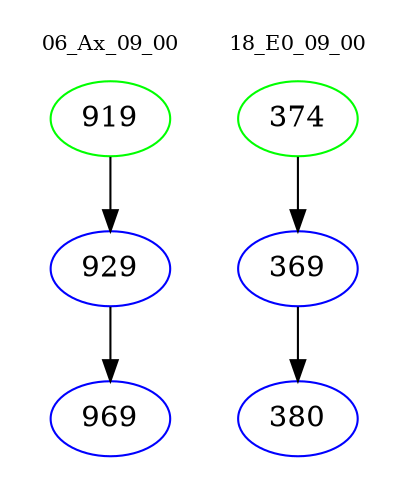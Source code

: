 digraph{
subgraph cluster_0 {
color = white
label = "06_Ax_09_00";
fontsize=10;
T0_919 [label="919", color="green"]
T0_919 -> T0_929 [color="black"]
T0_929 [label="929", color="blue"]
T0_929 -> T0_969 [color="black"]
T0_969 [label="969", color="blue"]
}
subgraph cluster_1 {
color = white
label = "18_E0_09_00";
fontsize=10;
T1_374 [label="374", color="green"]
T1_374 -> T1_369 [color="black"]
T1_369 [label="369", color="blue"]
T1_369 -> T1_380 [color="black"]
T1_380 [label="380", color="blue"]
}
}
